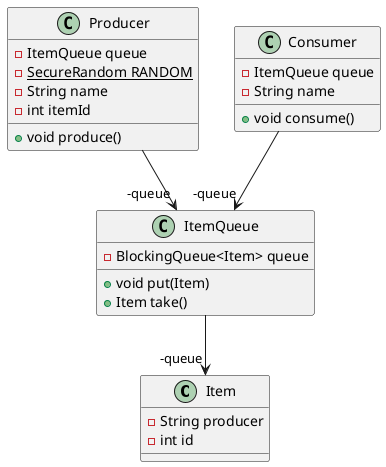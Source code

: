 @startuml
class Item {
- String producer
- int id
}
class Producer {
- ItemQueue queue
- {static} SecureRandom RANDOM
- String name
- int itemId
+ void produce()
}
class Consumer {
- ItemQueue queue
- String name
+ void consume()
}
class ItemQueue {
- BlockingQueue<Item> queue
+ void put(Item)
+ Item take()
}

Consumer -->  "-queue" ItemQueue
Producer -->  "-queue" ItemQueue
ItemQueue -->  "-queue" Item
@enduml